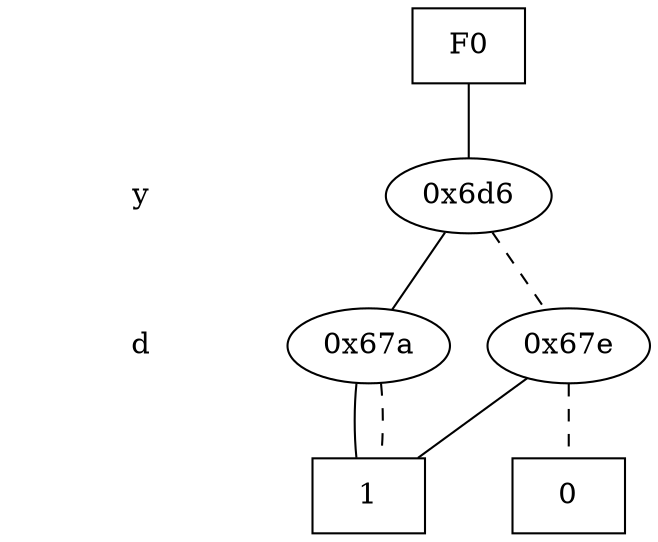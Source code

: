 digraph "ZDD" {
size = "7.5,10"
center = true;
edge [dir = none];
{ node [shape = plaintext];
  edge [style = invis];
  "CONST NODES" [style = invis];
" y " -> " d " -> "CONST NODES"; 
}
{ rank = same; node [shape = box]; edge [style = invis];
"F0"; }
{ rank = same; " y ";
"0x6d6";
}
{ rank = same; " d ";
"0x67a";
"0x67e";
}
{ rank = same; "CONST NODES";
{ node [shape = box]; "0x626";
"0x625";
}
}
"F0" -> "0x6d6" [style = solid];
"0x6d6" -> "0x67a";
"0x6d6" -> "0x67e" [style = dashed];
"0x67a" -> "0x625";
"0x67a" -> "0x625" [style = dashed];
"0x67e" -> "0x625";
"0x67e" -> "0x626" [style = dashed];
"0x626" [label = "0"];
"0x625" [label = "1"];
}
